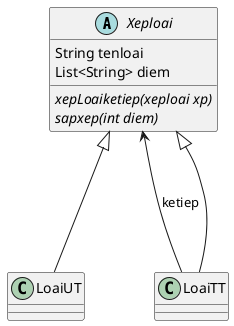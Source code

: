 @startuml
'https://plantuml.com/class-diagram

abstract Xeploai{
    String tenloai
    List<String> diem
    {abstract} xepLoaiketiep(xeploai xp)
    {abstract} sapxep(int diem)

}

Xeploai<|--- LoaiUT
Xeploai<--- LoaiTT : ketiep
Xeploai<|--- LoaiTT
@enduml